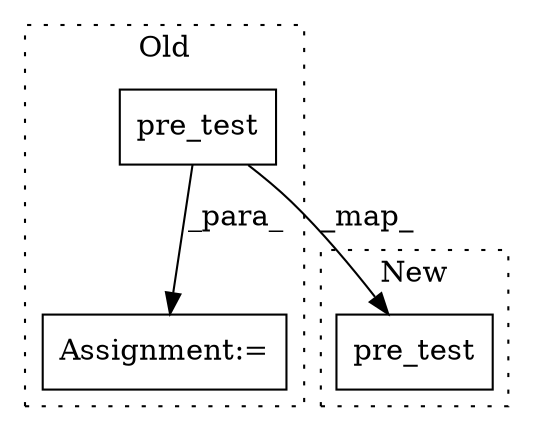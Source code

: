 digraph G {
subgraph cluster0 {
1 [label="pre_test" a="32" s="38937" l="10" shape="box"];
3 [label="Assignment:=" a="7" s="38931" l="1" shape="box"];
label = "Old";
style="dotted";
}
subgraph cluster1 {
2 [label="pre_test" a="32" s="38752" l="10" shape="box"];
label = "New";
style="dotted";
}
1 -> 2 [label="_map_"];
1 -> 3 [label="_para_"];
}